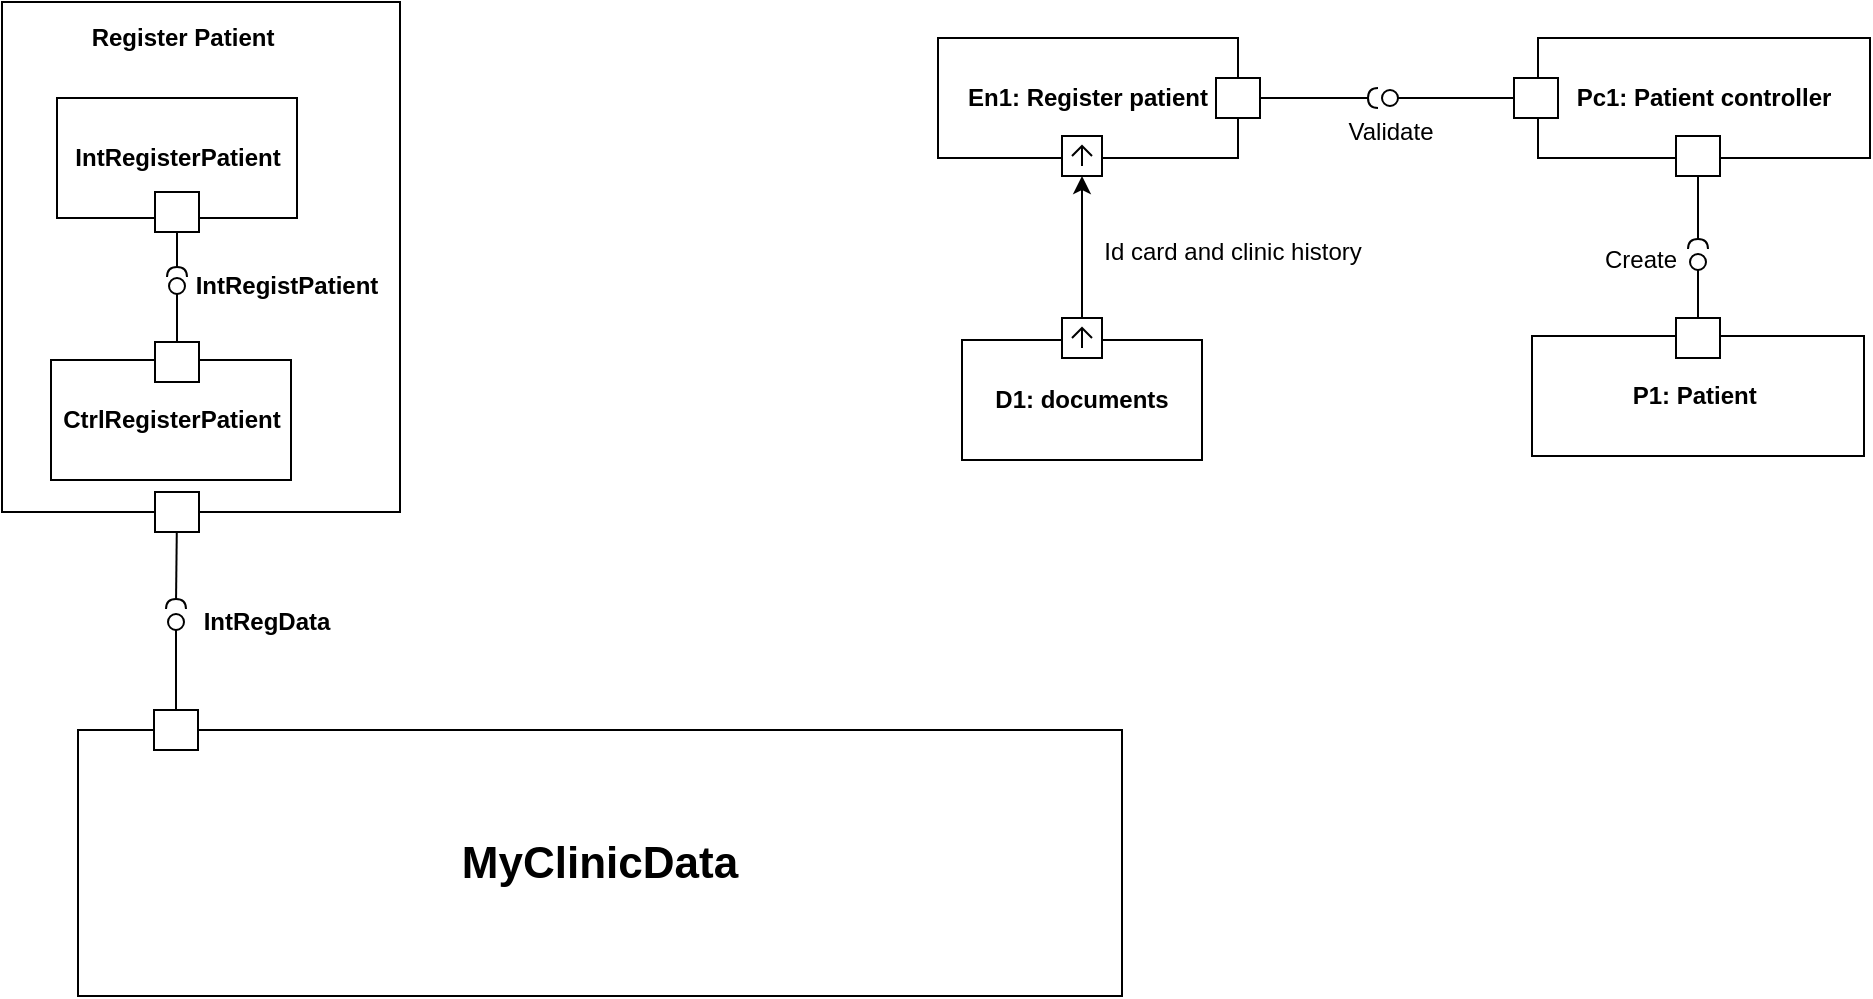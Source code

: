 <mxfile version="24.4.8" type="github">
  <diagram name="Page-1" id="0B5eI2xymsMHZ5SvDX9c">
    <mxGraphModel dx="1869" dy="1354" grid="0" gridSize="10" guides="1" tooltips="1" connect="1" arrows="1" fold="1" page="0" pageScale="1" pageWidth="827" pageHeight="1169" math="0" shadow="0">
      <root>
        <mxCell id="0" />
        <mxCell id="1" parent="0" />
        <mxCell id="xZbFikLeT4wvKo1gLeNr-18" value="" style="rounded=0;whiteSpace=wrap;html=1;fillColor=none;align=center;" vertex="1" parent="1">
          <mxGeometry x="-419" y="-45" width="199" height="255" as="geometry" />
        </mxCell>
        <mxCell id="xZbFikLeT4wvKo1gLeNr-19" value="&lt;b&gt;Register Patient&lt;/b&gt;" style="text;html=1;align=center;verticalAlign=middle;resizable=0;points=[];autosize=1;strokeColor=none;fillColor=none;" vertex="1" parent="1">
          <mxGeometry x="-383.5" y="-40" width="109" height="26" as="geometry" />
        </mxCell>
        <mxCell id="xZbFikLeT4wvKo1gLeNr-22" value="" style="endArrow=none;html=1;rounded=0;align=center;verticalAlign=top;endFill=0;labelBackgroundColor=none;endSize=2;" edge="1" source="xZbFikLeT4wvKo1gLeNr-33" target="xZbFikLeT4wvKo1gLeNr-23" parent="1">
          <mxGeometry relative="1" as="geometry">
            <mxPoint x="-331.5" y="128" as="sourcePoint" />
          </mxGeometry>
        </mxCell>
        <mxCell id="xZbFikLeT4wvKo1gLeNr-23" value="" style="ellipse;html=1;fontSize=11;align=center;fillColor=none;points=[];aspect=fixed;resizable=0;verticalAlign=bottom;labelPosition=center;verticalLabelPosition=top;flipH=1;" vertex="1" parent="1">
          <mxGeometry x="-335.5" y="93" width="8" height="8" as="geometry" />
        </mxCell>
        <mxCell id="xZbFikLeT4wvKo1gLeNr-25" value="" style="endArrow=none;html=1;rounded=0;align=center;verticalAlign=top;endFill=0;labelBackgroundColor=none;endSize=2;" edge="1" source="xZbFikLeT4wvKo1gLeNr-24" target="xZbFikLeT4wvKo1gLeNr-26" parent="1">
          <mxGeometry relative="1" as="geometry" />
        </mxCell>
        <mxCell id="xZbFikLeT4wvKo1gLeNr-26" value="" style="shape=requiredInterface;html=1;fontSize=11;align=center;fillColor=none;points=[];aspect=fixed;resizable=0;verticalAlign=bottom;labelPosition=center;verticalLabelPosition=top;flipH=1;rotation=90;" vertex="1" parent="1">
          <mxGeometry x="-334" y="85" width="5" height="10" as="geometry" />
        </mxCell>
        <mxCell id="xZbFikLeT4wvKo1gLeNr-30" value="" style="group" vertex="1" connectable="0" parent="1">
          <mxGeometry x="-391.5" y="3" width="120" height="67" as="geometry" />
        </mxCell>
        <mxCell id="xZbFikLeT4wvKo1gLeNr-20" value="&lt;b&gt;IntRegisterPatient&lt;/b&gt;" style="rounded=0;whiteSpace=wrap;html=1;fillColor=none;" vertex="1" parent="xZbFikLeT4wvKo1gLeNr-30">
          <mxGeometry width="120" height="60" as="geometry" />
        </mxCell>
        <mxCell id="xZbFikLeT4wvKo1gLeNr-24" value="" style="html=1;rounded=0;" vertex="1" parent="xZbFikLeT4wvKo1gLeNr-30">
          <mxGeometry x="49" y="47" width="22" height="20" as="geometry" />
        </mxCell>
        <mxCell id="xZbFikLeT4wvKo1gLeNr-34" value="&lt;b&gt;IntRegistPatient&lt;/b&gt;" style="text;html=1;align=center;verticalAlign=middle;resizable=0;points=[];autosize=1;strokeColor=none;fillColor=none;" vertex="1" parent="1">
          <mxGeometry x="-332" y="84" width="109" height="26" as="geometry" />
        </mxCell>
        <mxCell id="xZbFikLeT4wvKo1gLeNr-35" value="" style="group" vertex="1" connectable="0" parent="1">
          <mxGeometry x="-394.5" y="125" width="120" height="69" as="geometry" />
        </mxCell>
        <mxCell id="xZbFikLeT4wvKo1gLeNr-29" value="&lt;b&gt;CtrlRegisterPatient&lt;/b&gt;" style="rounded=0;whiteSpace=wrap;html=1;fillColor=none;" vertex="1" parent="xZbFikLeT4wvKo1gLeNr-35">
          <mxGeometry y="9" width="120" height="60" as="geometry" />
        </mxCell>
        <mxCell id="xZbFikLeT4wvKo1gLeNr-33" value="" style="html=1;rounded=0;" vertex="1" parent="xZbFikLeT4wvKo1gLeNr-35">
          <mxGeometry x="52" width="22" height="20" as="geometry" />
        </mxCell>
        <mxCell id="xZbFikLeT4wvKo1gLeNr-37" value="" style="endArrow=none;html=1;rounded=0;align=center;verticalAlign=top;endFill=0;labelBackgroundColor=none;endSize=2;" edge="1" source="xZbFikLeT4wvKo1gLeNr-43" target="xZbFikLeT4wvKo1gLeNr-38" parent="1">
          <mxGeometry relative="1" as="geometry">
            <mxPoint x="-330" y="279" as="sourcePoint" />
          </mxGeometry>
        </mxCell>
        <mxCell id="xZbFikLeT4wvKo1gLeNr-38" value="" style="ellipse;html=1;fontSize=11;align=center;fillColor=none;points=[];aspect=fixed;resizable=0;verticalAlign=bottom;labelPosition=center;verticalLabelPosition=top;flipH=1;" vertex="1" parent="1">
          <mxGeometry x="-336" y="261" width="8" height="8" as="geometry" />
        </mxCell>
        <mxCell id="xZbFikLeT4wvKo1gLeNr-39" value="" style="endArrow=none;html=1;rounded=0;align=center;verticalAlign=top;endFill=0;labelBackgroundColor=none;endSize=2;" edge="1" source="xZbFikLeT4wvKo1gLeNr-41" target="xZbFikLeT4wvKo1gLeNr-40" parent="1">
          <mxGeometry relative="1" as="geometry" />
        </mxCell>
        <mxCell id="xZbFikLeT4wvKo1gLeNr-40" value="" style="shape=requiredInterface;html=1;fontSize=11;align=center;fillColor=none;points=[];aspect=fixed;resizable=0;verticalAlign=bottom;labelPosition=center;verticalLabelPosition=top;flipH=1;rotation=90;" vertex="1" parent="1">
          <mxGeometry x="-334.5" y="251" width="5" height="10" as="geometry" />
        </mxCell>
        <mxCell id="xZbFikLeT4wvKo1gLeNr-41" value="" style="html=1;rounded=0;" vertex="1" parent="1">
          <mxGeometry x="-342.5" y="200" width="22" height="20" as="geometry" />
        </mxCell>
        <mxCell id="xZbFikLeT4wvKo1gLeNr-46" value="" style="group" vertex="1" connectable="0" parent="1">
          <mxGeometry x="-381" y="309" width="522" height="143" as="geometry" />
        </mxCell>
        <mxCell id="xZbFikLeT4wvKo1gLeNr-1" value="&lt;b&gt;&lt;font style=&quot;font-size: 22px;&quot;&gt;MyClinicData&lt;/font&gt;&lt;/b&gt;" style="rounded=0;whiteSpace=wrap;html=1;fillColor=none;" vertex="1" parent="xZbFikLeT4wvKo1gLeNr-46">
          <mxGeometry y="10" width="522" height="133" as="geometry" />
        </mxCell>
        <mxCell id="xZbFikLeT4wvKo1gLeNr-43" value="" style="html=1;rounded=0;fillColor=default;" vertex="1" parent="xZbFikLeT4wvKo1gLeNr-46">
          <mxGeometry x="38" width="22" height="20" as="geometry" />
        </mxCell>
        <mxCell id="xZbFikLeT4wvKo1gLeNr-47" value="&lt;b&gt;IntRegData&lt;/b&gt;" style="text;html=1;align=center;verticalAlign=middle;resizable=0;points=[];autosize=1;strokeColor=none;fillColor=none;" vertex="1" parent="1">
          <mxGeometry x="-327.5" y="252" width="81" height="26" as="geometry" />
        </mxCell>
        <mxCell id="xZbFikLeT4wvKo1gLeNr-59" style="rounded=0;orthogonalLoop=1;jettySize=auto;html=1;" edge="1" parent="1" source="xZbFikLeT4wvKo1gLeNr-55" target="xZbFikLeT4wvKo1gLeNr-56">
          <mxGeometry relative="1" as="geometry" />
        </mxCell>
        <mxCell id="xZbFikLeT4wvKo1gLeNr-61" value="" style="group" vertex="1" connectable="0" parent="1">
          <mxGeometry x="61" y="113" width="120" height="71" as="geometry" />
        </mxCell>
        <mxCell id="xZbFikLeT4wvKo1gLeNr-49" value="&lt;b&gt;D1: documents&lt;/b&gt;" style="rounded=0;whiteSpace=wrap;html=1;fillColor=none;container=0;" vertex="1" parent="xZbFikLeT4wvKo1gLeNr-61">
          <mxGeometry y="11" width="120" height="60" as="geometry" />
        </mxCell>
        <mxCell id="xZbFikLeT4wvKo1gLeNr-55" value="" style="html=1;shape=mxgraph.sysml.port;sysMLPortType=flowN;" vertex="1" parent="xZbFikLeT4wvKo1gLeNr-61">
          <mxGeometry x="50" width="20" height="20" as="geometry" />
        </mxCell>
        <mxCell id="xZbFikLeT4wvKo1gLeNr-62" value="Id card and clinic history" style="text;html=1;align=center;verticalAlign=middle;resizable=0;points=[];autosize=1;strokeColor=none;fillColor=none;" vertex="1" parent="1">
          <mxGeometry x="122" y="67" width="147" height="26" as="geometry" />
        </mxCell>
        <mxCell id="xZbFikLeT4wvKo1gLeNr-71" value="" style="endArrow=none;html=1;rounded=0;align=center;verticalAlign=top;endFill=0;labelBackgroundColor=none;endSize=2;" edge="1" source="xZbFikLeT4wvKo1gLeNr-74" target="xZbFikLeT4wvKo1gLeNr-72" parent="1">
          <mxGeometry relative="1" as="geometry">
            <mxPoint x="323" y="3" as="sourcePoint" />
          </mxGeometry>
        </mxCell>
        <mxCell id="xZbFikLeT4wvKo1gLeNr-72" value="" style="ellipse;html=1;fontSize=11;align=center;fillColor=none;points=[];aspect=fixed;resizable=0;verticalAlign=bottom;labelPosition=center;verticalLabelPosition=top;flipH=1;" vertex="1" parent="1">
          <mxGeometry x="271" y="-1" width="8" height="8" as="geometry" />
        </mxCell>
        <mxCell id="xZbFikLeT4wvKo1gLeNr-75" value="" style="endArrow=none;html=1;rounded=0;align=center;verticalAlign=top;endFill=0;labelBackgroundColor=none;endSize=2;" edge="1" parent="1" source="xZbFikLeT4wvKo1gLeNr-77" target="xZbFikLeT4wvKo1gLeNr-76">
          <mxGeometry relative="1" as="geometry" />
        </mxCell>
        <mxCell id="xZbFikLeT4wvKo1gLeNr-76" value="" style="shape=requiredInterface;html=1;fontSize=11;align=center;fillColor=none;points=[];aspect=fixed;resizable=0;verticalAlign=bottom;labelPosition=center;verticalLabelPosition=top;flipH=1;rotation=0;" vertex="1" parent="1">
          <mxGeometry x="264" y="-2" width="5" height="10" as="geometry" />
        </mxCell>
        <mxCell id="xZbFikLeT4wvKo1gLeNr-78" value="Validate" style="text;html=1;align=center;verticalAlign=middle;resizable=0;points=[];autosize=1;strokeColor=none;fillColor=none;" vertex="1" parent="1">
          <mxGeometry x="245" y="7" width="60" height="26" as="geometry" />
        </mxCell>
        <mxCell id="xZbFikLeT4wvKo1gLeNr-81" value="" style="endArrow=none;html=1;rounded=0;align=center;verticalAlign=top;endFill=0;labelBackgroundColor=none;endSize=2;" edge="1" source="xZbFikLeT4wvKo1gLeNr-83" target="xZbFikLeT4wvKo1gLeNr-82" parent="1">
          <mxGeometry relative="1" as="geometry">
            <mxPoint x="382" y="94" as="sourcePoint" />
          </mxGeometry>
        </mxCell>
        <mxCell id="xZbFikLeT4wvKo1gLeNr-82" value="" style="ellipse;html=1;fontSize=11;align=center;fillColor=none;points=[];aspect=fixed;resizable=0;verticalAlign=bottom;labelPosition=center;verticalLabelPosition=top;flipH=1;" vertex="1" parent="1">
          <mxGeometry x="425" y="81" width="8" height="8" as="geometry" />
        </mxCell>
        <mxCell id="xZbFikLeT4wvKo1gLeNr-85" value="" style="endArrow=none;html=1;rounded=0;align=center;verticalAlign=top;endFill=0;labelBackgroundColor=none;endSize=2;" edge="1" source="xZbFikLeT4wvKo1gLeNr-87" target="xZbFikLeT4wvKo1gLeNr-86" parent="1">
          <mxGeometry relative="1" as="geometry" />
        </mxCell>
        <mxCell id="xZbFikLeT4wvKo1gLeNr-86" value="" style="shape=requiredInterface;html=1;fontSize=11;align=center;fillColor=none;points=[];aspect=fixed;resizable=0;verticalAlign=bottom;labelPosition=center;verticalLabelPosition=top;flipH=1;rotation=90;" vertex="1" parent="1">
          <mxGeometry x="426.5" y="71" width="5" height="10" as="geometry" />
        </mxCell>
        <mxCell id="xZbFikLeT4wvKo1gLeNr-88" value="Create" style="text;html=1;align=center;verticalAlign=middle;resizable=0;points=[];autosize=1;strokeColor=none;fillColor=none;" vertex="1" parent="1">
          <mxGeometry x="372.5" y="71" width="54" height="26" as="geometry" />
        </mxCell>
        <mxCell id="xZbFikLeT4wvKo1gLeNr-89" value="" style="group" vertex="1" connectable="0" parent="1">
          <mxGeometry x="49" y="-27" width="161" height="69" as="geometry" />
        </mxCell>
        <mxCell id="xZbFikLeT4wvKo1gLeNr-57" value="&lt;b&gt;En1: Register patient&lt;/b&gt;" style="rounded=0;whiteSpace=wrap;html=1;fillColor=none;container=0;" vertex="1" parent="xZbFikLeT4wvKo1gLeNr-89">
          <mxGeometry width="150" height="60" as="geometry" />
        </mxCell>
        <mxCell id="xZbFikLeT4wvKo1gLeNr-56" value="" style="html=1;shape=mxgraph.sysml.port;sysMLPortType=flowN;container=0;" vertex="1" parent="xZbFikLeT4wvKo1gLeNr-89">
          <mxGeometry x="62" y="49" width="20" height="20" as="geometry" />
        </mxCell>
        <mxCell id="xZbFikLeT4wvKo1gLeNr-77" value="" style="html=1;rounded=0;container=0;" vertex="1" parent="xZbFikLeT4wvKo1gLeNr-89">
          <mxGeometry x="139" y="20" width="22" height="20" as="geometry" />
        </mxCell>
        <mxCell id="xZbFikLeT4wvKo1gLeNr-90" value="" style="group" vertex="1" connectable="0" parent="1">
          <mxGeometry x="337" y="-27" width="178" height="69" as="geometry" />
        </mxCell>
        <mxCell id="xZbFikLeT4wvKo1gLeNr-65" value="&lt;b&gt;Pc1: Patient controller&lt;/b&gt;" style="rounded=0;whiteSpace=wrap;html=1;fillColor=none;container=0;" vertex="1" parent="xZbFikLeT4wvKo1gLeNr-90">
          <mxGeometry x="12" width="166" height="60" as="geometry" />
        </mxCell>
        <mxCell id="xZbFikLeT4wvKo1gLeNr-74" value="" style="html=1;rounded=0;fillColor=default;" vertex="1" parent="xZbFikLeT4wvKo1gLeNr-90">
          <mxGeometry y="20" width="22" height="20" as="geometry" />
        </mxCell>
        <mxCell id="xZbFikLeT4wvKo1gLeNr-87" value="" style="html=1;rounded=0;container=0;" vertex="1" parent="xZbFikLeT4wvKo1gLeNr-90">
          <mxGeometry x="81" y="49" width="22" height="20" as="geometry" />
        </mxCell>
        <mxCell id="xZbFikLeT4wvKo1gLeNr-91" value="" style="group" vertex="1" connectable="0" parent="1">
          <mxGeometry x="346" y="113" width="166" height="69" as="geometry" />
        </mxCell>
        <mxCell id="xZbFikLeT4wvKo1gLeNr-79" value="&lt;b&gt;P1: Patient&amp;nbsp;&lt;/b&gt;" style="rounded=0;whiteSpace=wrap;html=1;fillColor=none;container=0;" vertex="1" parent="xZbFikLeT4wvKo1gLeNr-91">
          <mxGeometry y="9" width="166" height="60" as="geometry" />
        </mxCell>
        <mxCell id="xZbFikLeT4wvKo1gLeNr-83" value="" style="html=1;rounded=0;fillColor=default;" vertex="1" parent="xZbFikLeT4wvKo1gLeNr-91">
          <mxGeometry x="72" width="22" height="20" as="geometry" />
        </mxCell>
      </root>
    </mxGraphModel>
  </diagram>
</mxfile>
